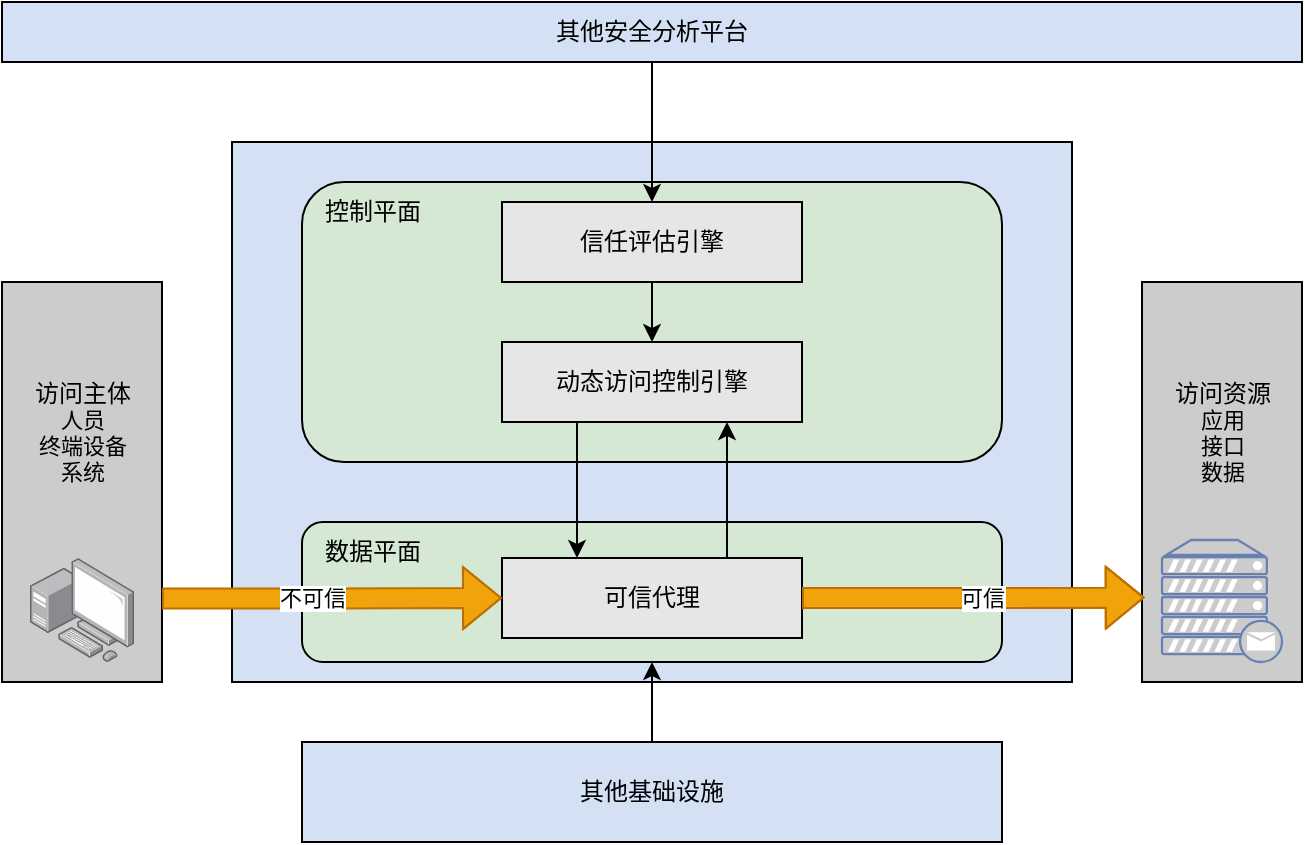 <mxfile version="24.0.7" type="github">
  <diagram name="第 1 页" id="vu2MBvDtXvxAbupbZDbj">
    <mxGraphModel dx="941" dy="479" grid="1" gridSize="10" guides="1" tooltips="1" connect="1" arrows="1" fold="1" page="1" pageScale="1" pageWidth="827" pageHeight="1169" math="0" shadow="0">
      <root>
        <mxCell id="0" />
        <mxCell id="1" parent="0" />
        <mxCell id="sWWAI7rI3XmYcROVgZm0-36" value="" style="rounded=0;whiteSpace=wrap;html=1;fillColor=#D4E1F5;" vertex="1" parent="1">
          <mxGeometry x="145" y="310" width="420" height="270" as="geometry" />
        </mxCell>
        <mxCell id="sWWAI7rI3XmYcROVgZm0-53" style="edgeStyle=orthogonalEdgeStyle;rounded=0;orthogonalLoop=1;jettySize=auto;html=1;exitX=0.5;exitY=0;exitDx=0;exitDy=0;" edge="1" parent="1" source="sWWAI7rI3XmYcROVgZm0-25" target="sWWAI7rI3XmYcROVgZm0-27">
          <mxGeometry relative="1" as="geometry" />
        </mxCell>
        <mxCell id="sWWAI7rI3XmYcROVgZm0-25" value="其他基础设施" style="rounded=0;whiteSpace=wrap;html=1;fillColor=#D4E1F5;" vertex="1" parent="1">
          <mxGeometry x="180" y="610" width="350" height="50" as="geometry" />
        </mxCell>
        <mxCell id="sWWAI7rI3XmYcROVgZm0-26" value="" style="rounded=1;whiteSpace=wrap;html=1;fillColor=#D5E8D4;" vertex="1" parent="1">
          <mxGeometry x="180" y="330" width="350" height="140" as="geometry" />
        </mxCell>
        <mxCell id="sWWAI7rI3XmYcROVgZm0-27" value="" style="rounded=1;whiteSpace=wrap;html=1;fillColor=#D5E8D4;" vertex="1" parent="1">
          <mxGeometry x="180" y="500" width="350" height="70" as="geometry" />
        </mxCell>
        <mxCell id="sWWAI7rI3XmYcROVgZm0-28" value="" style="rounded=0;whiteSpace=wrap;html=1;fillColor=#CCCCCC;" vertex="1" parent="1">
          <mxGeometry x="30" y="380" width="80" height="200" as="geometry" />
        </mxCell>
        <mxCell id="sWWAI7rI3XmYcROVgZm0-29" value="" style="image;points=[];aspect=fixed;html=1;align=center;shadow=0;dashed=0;image=img/lib/allied_telesis/computer_and_terminals/Personal_Computer_with_Server.svg;" vertex="1" parent="1">
          <mxGeometry x="44" y="518" width="52" height="52" as="geometry" />
        </mxCell>
        <mxCell id="sWWAI7rI3XmYcROVgZm0-32" value="访问主体&lt;div style=&quot;font-size: 11px;&quot;&gt;人员&lt;/div&gt;&lt;div style=&quot;font-size: 11px;&quot;&gt;终端设备&lt;/div&gt;&lt;div style=&quot;font-size: 11px;&quot;&gt;系统&lt;/div&gt;" style="text;html=1;align=center;verticalAlign=middle;resizable=0;points=[];autosize=1;strokeColor=none;fillColor=none;" vertex="1" parent="1">
          <mxGeometry x="35" y="420" width="70" height="70" as="geometry" />
        </mxCell>
        <mxCell id="sWWAI7rI3XmYcROVgZm0-33" value="" style="rounded=0;whiteSpace=wrap;html=1;fillColor=#CCCCCC;" vertex="1" parent="1">
          <mxGeometry x="600" y="380" width="80" height="200" as="geometry" />
        </mxCell>
        <mxCell id="sWWAI7rI3XmYcROVgZm0-34" value="访问资源&lt;div style=&quot;font-size: 11px;&quot;&gt;&lt;font style=&quot;font-size: 11px;&quot;&gt;应用&lt;/font&gt;&lt;/div&gt;&lt;div style=&quot;font-size: 11px;&quot;&gt;&lt;font style=&quot;font-size: 11px;&quot;&gt;接口&lt;/font&gt;&lt;/div&gt;&lt;div style=&quot;font-size: 11px;&quot;&gt;&lt;font style=&quot;font-size: 11px;&quot;&gt;数据&lt;/font&gt;&lt;/div&gt;" style="text;html=1;align=center;verticalAlign=middle;resizable=0;points=[];autosize=1;strokeColor=none;fillColor=none;" vertex="1" parent="1">
          <mxGeometry x="605" y="420" width="70" height="70" as="geometry" />
        </mxCell>
        <mxCell id="sWWAI7rI3XmYcROVgZm0-35" value="" style="fontColor=#0066CC;verticalAlign=top;verticalLabelPosition=bottom;labelPosition=center;align=center;html=1;outlineConnect=0;fillColor=#CCCCCC;strokeColor=#6881B3;gradientColor=none;gradientDirection=north;strokeWidth=2;shape=mxgraph.networks.mail_server;" vertex="1" parent="1">
          <mxGeometry x="610" y="509" width="60" height="61" as="geometry" />
        </mxCell>
        <mxCell id="sWWAI7rI3XmYcROVgZm0-41" value="" style="edgeStyle=orthogonalEdgeStyle;rounded=0;orthogonalLoop=1;jettySize=auto;html=1;" edge="1" parent="1" source="sWWAI7rI3XmYcROVgZm0-37" target="sWWAI7rI3XmYcROVgZm0-38">
          <mxGeometry relative="1" as="geometry" />
        </mxCell>
        <mxCell id="sWWAI7rI3XmYcROVgZm0-37" value="信任评估引擎" style="rounded=0;whiteSpace=wrap;html=1;fillColor=#E6E6E6;" vertex="1" parent="1">
          <mxGeometry x="280" y="340" width="150" height="40" as="geometry" />
        </mxCell>
        <mxCell id="sWWAI7rI3XmYcROVgZm0-47" style="edgeStyle=orthogonalEdgeStyle;rounded=0;orthogonalLoop=1;jettySize=auto;html=1;exitX=0.25;exitY=1;exitDx=0;exitDy=0;entryX=0.25;entryY=0;entryDx=0;entryDy=0;" edge="1" parent="1" source="sWWAI7rI3XmYcROVgZm0-38" target="sWWAI7rI3XmYcROVgZm0-45">
          <mxGeometry relative="1" as="geometry" />
        </mxCell>
        <mxCell id="sWWAI7rI3XmYcROVgZm0-38" value="动态访问控制引擎" style="rounded=0;whiteSpace=wrap;html=1;fillColor=#E6E6E6;" vertex="1" parent="1">
          <mxGeometry x="280" y="410" width="150" height="40" as="geometry" />
        </mxCell>
        <mxCell id="sWWAI7rI3XmYcROVgZm0-40" style="edgeStyle=orthogonalEdgeStyle;rounded=0;orthogonalLoop=1;jettySize=auto;html=1;entryX=0.5;entryY=0;entryDx=0;entryDy=0;" edge="1" parent="1" source="sWWAI7rI3XmYcROVgZm0-39" target="sWWAI7rI3XmYcROVgZm0-37">
          <mxGeometry relative="1" as="geometry" />
        </mxCell>
        <mxCell id="sWWAI7rI3XmYcROVgZm0-39" value="其他安全分析平台" style="rounded=0;whiteSpace=wrap;html=1;fillColor=#D4E1F5;" vertex="1" parent="1">
          <mxGeometry x="30" y="240" width="650" height="30" as="geometry" />
        </mxCell>
        <mxCell id="sWWAI7rI3XmYcROVgZm0-46" style="edgeStyle=orthogonalEdgeStyle;rounded=0;orthogonalLoop=1;jettySize=auto;html=1;exitX=0.75;exitY=0;exitDx=0;exitDy=0;entryX=0.75;entryY=1;entryDx=0;entryDy=0;" edge="1" parent="1" source="sWWAI7rI3XmYcROVgZm0-45" target="sWWAI7rI3XmYcROVgZm0-38">
          <mxGeometry relative="1" as="geometry" />
        </mxCell>
        <mxCell id="sWWAI7rI3XmYcROVgZm0-45" value="可信代理" style="rounded=0;whiteSpace=wrap;html=1;fillColor=#E6E6E6;" vertex="1" parent="1">
          <mxGeometry x="280" y="518" width="150" height="40" as="geometry" />
        </mxCell>
        <mxCell id="sWWAI7rI3XmYcROVgZm0-48" style="edgeStyle=orthogonalEdgeStyle;rounded=0;orthogonalLoop=1;jettySize=auto;html=1;exitX=1;exitY=0.5;exitDx=0;exitDy=0;entryX=0.017;entryY=0.789;entryDx=0;entryDy=0;entryPerimeter=0;shape=flexArrow;fillColor=#f0a30a;strokeColor=#BD7000;" edge="1" parent="1" source="sWWAI7rI3XmYcROVgZm0-45" target="sWWAI7rI3XmYcROVgZm0-33">
          <mxGeometry relative="1" as="geometry" />
        </mxCell>
        <mxCell id="sWWAI7rI3XmYcROVgZm0-51" value="可信" style="edgeLabel;html=1;align=center;verticalAlign=middle;resizable=0;points=[];" vertex="1" connectable="0" parent="sWWAI7rI3XmYcROVgZm0-48">
          <mxGeometry x="-0.04" y="4" relative="1" as="geometry">
            <mxPoint x="7" y="4" as="offset" />
          </mxGeometry>
        </mxCell>
        <mxCell id="sWWAI7rI3XmYcROVgZm0-49" style="edgeStyle=orthogonalEdgeStyle;rounded=0;orthogonalLoop=1;jettySize=auto;html=1;exitX=1;exitY=0.791;exitDx=0;exitDy=0;entryX=0;entryY=0.5;entryDx=0;entryDy=0;exitPerimeter=0;shape=flexArrow;fillColor=#f0a30a;strokeColor=#BD7000;" edge="1" parent="1" source="sWWAI7rI3XmYcROVgZm0-28" target="sWWAI7rI3XmYcROVgZm0-45">
          <mxGeometry relative="1" as="geometry" />
        </mxCell>
        <mxCell id="sWWAI7rI3XmYcROVgZm0-50" value="不可信" style="edgeLabel;html=1;align=center;verticalAlign=middle;resizable=0;points=[];" vertex="1" connectable="0" parent="sWWAI7rI3XmYcROVgZm0-49">
          <mxGeometry x="-0.119" relative="1" as="geometry">
            <mxPoint as="offset" />
          </mxGeometry>
        </mxCell>
        <mxCell id="sWWAI7rI3XmYcROVgZm0-54" value="控制平面" style="text;html=1;align=center;verticalAlign=middle;resizable=0;points=[];autosize=1;strokeColor=none;fillColor=none;" vertex="1" parent="1">
          <mxGeometry x="180" y="330" width="70" height="30" as="geometry" />
        </mxCell>
        <mxCell id="sWWAI7rI3XmYcROVgZm0-55" value="数据平面" style="text;html=1;align=center;verticalAlign=middle;resizable=0;points=[];autosize=1;strokeColor=none;fillColor=none;" vertex="1" parent="1">
          <mxGeometry x="180" y="500" width="70" height="30" as="geometry" />
        </mxCell>
      </root>
    </mxGraphModel>
  </diagram>
</mxfile>
